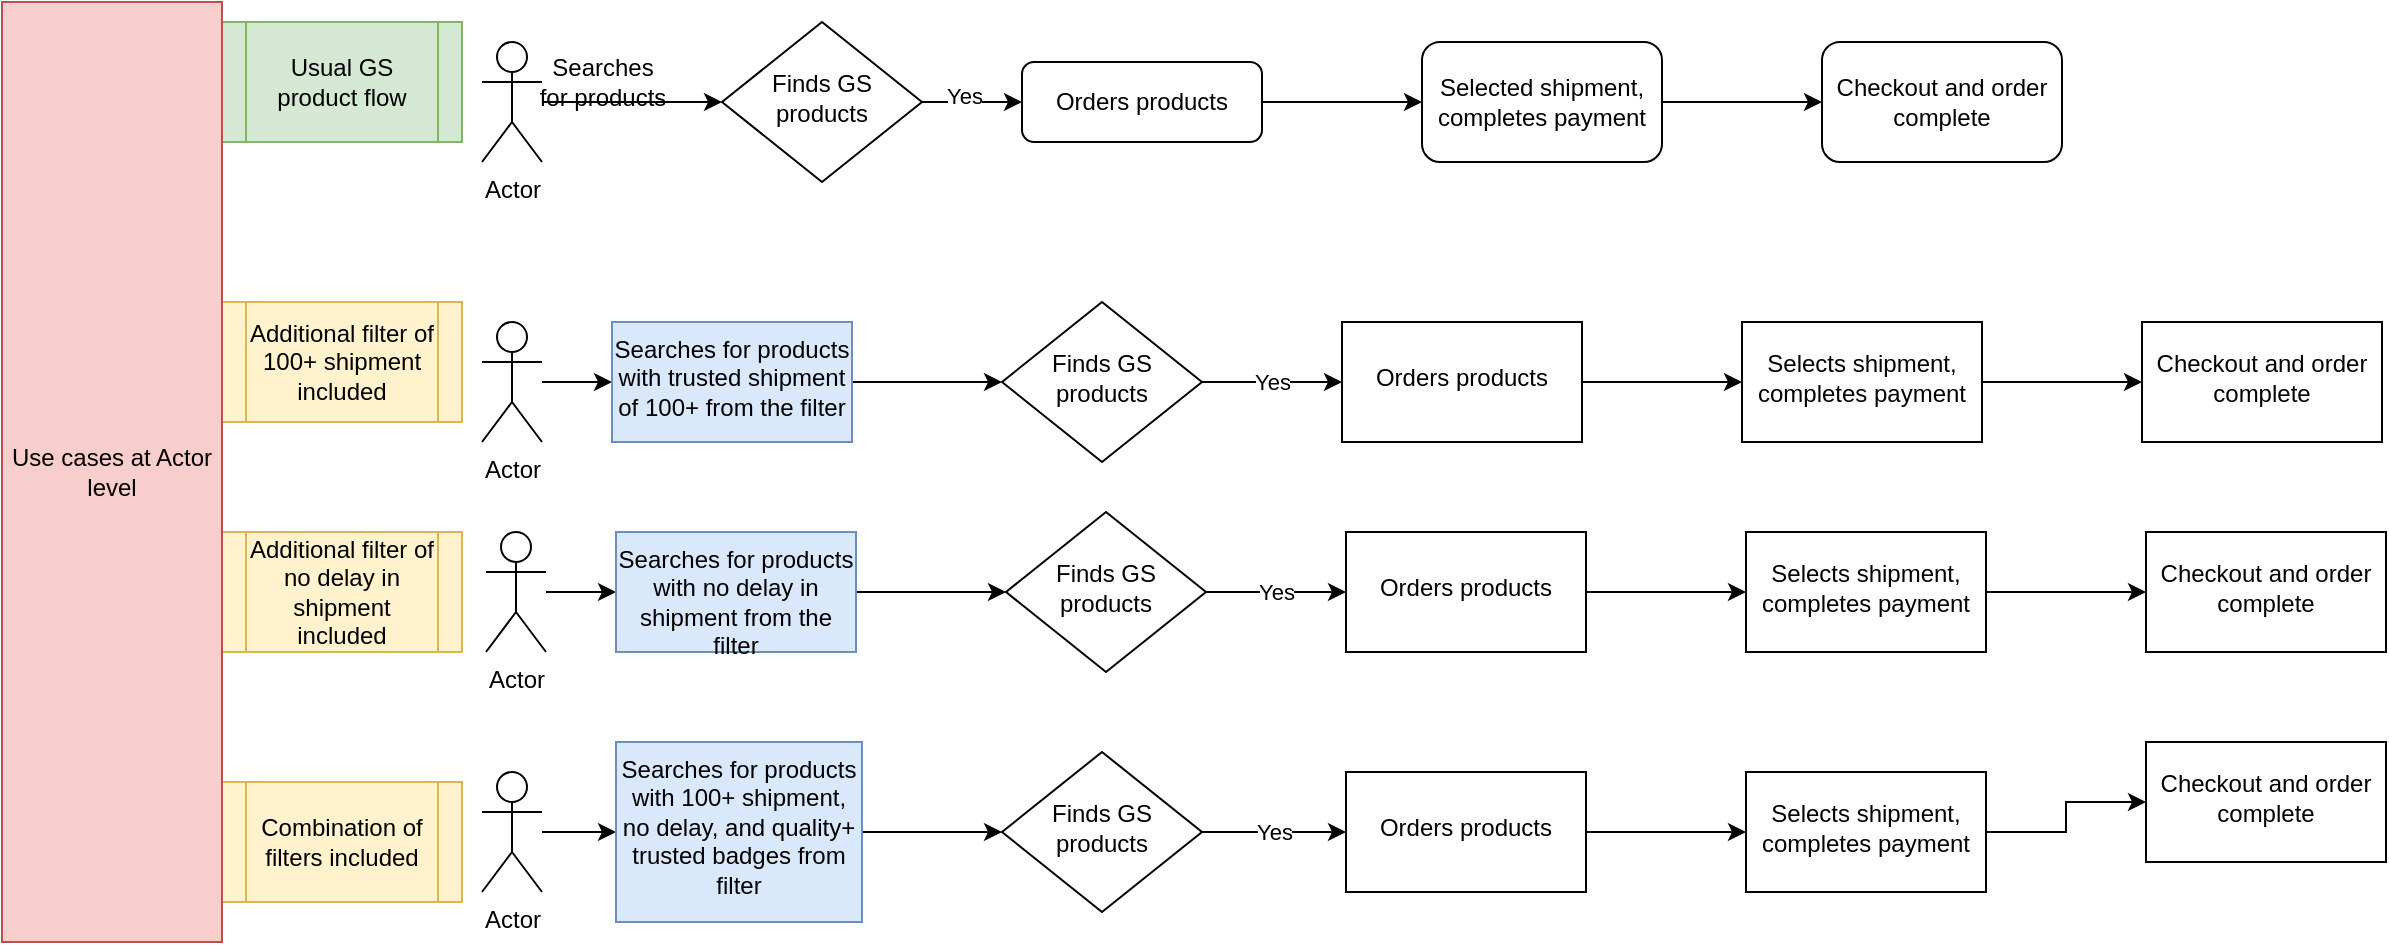 <mxfile version="20.5.3" type="github">
  <diagram id="C5RBs43oDa-KdzZeNtuy" name="Page-1">
    <mxGraphModel dx="946" dy="562" grid="1" gridSize="10" guides="1" tooltips="1" connect="1" arrows="1" fold="1" page="1" pageScale="1" pageWidth="827" pageHeight="1169" math="0" shadow="0">
      <root>
        <mxCell id="WIyWlLk6GJQsqaUBKTNV-0" />
        <mxCell id="WIyWlLk6GJQsqaUBKTNV-1" parent="WIyWlLk6GJQsqaUBKTNV-0" />
        <mxCell id="AuGHg46hdEF09C2vVA98-13" value="" style="edgeStyle=orthogonalEdgeStyle;rounded=0;orthogonalLoop=1;jettySize=auto;html=1;endArrow=classic;endFill=1;" edge="1" parent="WIyWlLk6GJQsqaUBKTNV-1" source="WIyWlLk6GJQsqaUBKTNV-6" target="WIyWlLk6GJQsqaUBKTNV-12">
          <mxGeometry relative="1" as="geometry" />
        </mxCell>
        <mxCell id="AuGHg46hdEF09C2vVA98-14" value="Yes" style="edgeLabel;html=1;align=center;verticalAlign=middle;resizable=0;points=[];" vertex="1" connectable="0" parent="AuGHg46hdEF09C2vVA98-13">
          <mxGeometry x="-0.16" y="4" relative="1" as="geometry">
            <mxPoint y="1" as="offset" />
          </mxGeometry>
        </mxCell>
        <mxCell id="WIyWlLk6GJQsqaUBKTNV-6" value="Finds GS products" style="rhombus;whiteSpace=wrap;html=1;shadow=0;fontFamily=Helvetica;fontSize=12;align=center;strokeWidth=1;spacing=6;spacingTop=-4;" parent="WIyWlLk6GJQsqaUBKTNV-1" vertex="1">
          <mxGeometry x="370" y="50" width="100" height="80" as="geometry" />
        </mxCell>
        <mxCell id="AuGHg46hdEF09C2vVA98-16" value="" style="edgeStyle=orthogonalEdgeStyle;rounded=0;orthogonalLoop=1;jettySize=auto;html=1;endArrow=classic;endFill=1;" edge="1" parent="WIyWlLk6GJQsqaUBKTNV-1" source="WIyWlLk6GJQsqaUBKTNV-12" target="AuGHg46hdEF09C2vVA98-15">
          <mxGeometry relative="1" as="geometry" />
        </mxCell>
        <mxCell id="WIyWlLk6GJQsqaUBKTNV-12" value="Orders products" style="rounded=1;whiteSpace=wrap;html=1;fontSize=12;glass=0;strokeWidth=1;shadow=0;" parent="WIyWlLk6GJQsqaUBKTNV-1" vertex="1">
          <mxGeometry x="520" y="70" width="120" height="40" as="geometry" />
        </mxCell>
        <mxCell id="AuGHg46hdEF09C2vVA98-11" value="" style="edgeStyle=orthogonalEdgeStyle;rounded=0;orthogonalLoop=1;jettySize=auto;html=1;endArrow=classic;endFill=1;" edge="1" parent="WIyWlLk6GJQsqaUBKTNV-1" source="AuGHg46hdEF09C2vVA98-7" target="WIyWlLk6GJQsqaUBKTNV-6">
          <mxGeometry relative="1" as="geometry" />
        </mxCell>
        <mxCell id="AuGHg46hdEF09C2vVA98-7" value="Actor" style="shape=umlActor;verticalLabelPosition=bottom;verticalAlign=top;html=1;outlineConnect=0;" vertex="1" parent="WIyWlLk6GJQsqaUBKTNV-1">
          <mxGeometry x="250" y="60" width="30" height="60" as="geometry" />
        </mxCell>
        <mxCell id="AuGHg46hdEF09C2vVA98-12" value="Searches &lt;br&gt;for products" style="text;html=1;align=center;verticalAlign=middle;resizable=0;points=[];autosize=1;strokeColor=none;fillColor=none;" vertex="1" parent="WIyWlLk6GJQsqaUBKTNV-1">
          <mxGeometry x="265" y="60" width="90" height="40" as="geometry" />
        </mxCell>
        <mxCell id="AuGHg46hdEF09C2vVA98-18" value="" style="edgeStyle=orthogonalEdgeStyle;rounded=0;orthogonalLoop=1;jettySize=auto;html=1;endArrow=classic;endFill=1;" edge="1" parent="WIyWlLk6GJQsqaUBKTNV-1" source="AuGHg46hdEF09C2vVA98-15" target="AuGHg46hdEF09C2vVA98-17">
          <mxGeometry relative="1" as="geometry" />
        </mxCell>
        <mxCell id="AuGHg46hdEF09C2vVA98-15" value="Selected shipment, completes payment" style="whiteSpace=wrap;html=1;rounded=1;glass=0;strokeWidth=1;shadow=0;" vertex="1" parent="WIyWlLk6GJQsqaUBKTNV-1">
          <mxGeometry x="720" y="60" width="120" height="60" as="geometry" />
        </mxCell>
        <mxCell id="AuGHg46hdEF09C2vVA98-17" value="Checkout and order complete" style="rounded=1;whiteSpace=wrap;html=1;glass=0;strokeWidth=1;shadow=0;" vertex="1" parent="WIyWlLk6GJQsqaUBKTNV-1">
          <mxGeometry x="920" y="60" width="120" height="60" as="geometry" />
        </mxCell>
        <mxCell id="AuGHg46hdEF09C2vVA98-21" value="" style="edgeStyle=orthogonalEdgeStyle;rounded=0;orthogonalLoop=1;jettySize=auto;html=1;endArrow=classic;endFill=1;" edge="1" parent="WIyWlLk6GJQsqaUBKTNV-1" source="AuGHg46hdEF09C2vVA98-19" target="AuGHg46hdEF09C2vVA98-20">
          <mxGeometry relative="1" as="geometry" />
        </mxCell>
        <mxCell id="AuGHg46hdEF09C2vVA98-19" value="Actor" style="shape=umlActor;verticalLabelPosition=bottom;verticalAlign=top;html=1;outlineConnect=0;" vertex="1" parent="WIyWlLk6GJQsqaUBKTNV-1">
          <mxGeometry x="250" y="200" width="30" height="60" as="geometry" />
        </mxCell>
        <mxCell id="AuGHg46hdEF09C2vVA98-23" value="" style="edgeStyle=orthogonalEdgeStyle;rounded=0;orthogonalLoop=1;jettySize=auto;html=1;endArrow=classic;endFill=1;" edge="1" parent="WIyWlLk6GJQsqaUBKTNV-1" source="AuGHg46hdEF09C2vVA98-20" target="AuGHg46hdEF09C2vVA98-22">
          <mxGeometry relative="1" as="geometry" />
        </mxCell>
        <mxCell id="AuGHg46hdEF09C2vVA98-20" value="Searches for products with trusted shipment of 100+ from the filter" style="whiteSpace=wrap;html=1;verticalAlign=top;fillColor=#dae8fc;strokeColor=#6c8ebf;" vertex="1" parent="WIyWlLk6GJQsqaUBKTNV-1">
          <mxGeometry x="315" y="200" width="120" height="60" as="geometry" />
        </mxCell>
        <mxCell id="AuGHg46hdEF09C2vVA98-25" value="Yes" style="edgeStyle=orthogonalEdgeStyle;rounded=0;orthogonalLoop=1;jettySize=auto;html=1;endArrow=classic;endFill=1;" edge="1" parent="WIyWlLk6GJQsqaUBKTNV-1" source="AuGHg46hdEF09C2vVA98-22" target="AuGHg46hdEF09C2vVA98-24">
          <mxGeometry relative="1" as="geometry" />
        </mxCell>
        <mxCell id="AuGHg46hdEF09C2vVA98-22" value="Finds GS products" style="rhombus;whiteSpace=wrap;html=1;shadow=0;fontFamily=Helvetica;fontSize=12;align=center;strokeWidth=1;spacing=6;spacingTop=-4;" vertex="1" parent="WIyWlLk6GJQsqaUBKTNV-1">
          <mxGeometry x="510" y="190" width="100" height="80" as="geometry" />
        </mxCell>
        <mxCell id="AuGHg46hdEF09C2vVA98-27" value="" style="edgeStyle=orthogonalEdgeStyle;rounded=0;orthogonalLoop=1;jettySize=auto;html=1;endArrow=classic;endFill=1;" edge="1" parent="WIyWlLk6GJQsqaUBKTNV-1" source="AuGHg46hdEF09C2vVA98-24" target="AuGHg46hdEF09C2vVA98-26">
          <mxGeometry relative="1" as="geometry" />
        </mxCell>
        <mxCell id="AuGHg46hdEF09C2vVA98-24" value="Orders products" style="whiteSpace=wrap;html=1;shadow=0;strokeWidth=1;spacing=6;spacingTop=-4;" vertex="1" parent="WIyWlLk6GJQsqaUBKTNV-1">
          <mxGeometry x="680" y="200" width="120" height="60" as="geometry" />
        </mxCell>
        <mxCell id="AuGHg46hdEF09C2vVA98-29" value="" style="edgeStyle=orthogonalEdgeStyle;rounded=0;orthogonalLoop=1;jettySize=auto;html=1;endArrow=classic;endFill=1;" edge="1" parent="WIyWlLk6GJQsqaUBKTNV-1" source="AuGHg46hdEF09C2vVA98-26" target="AuGHg46hdEF09C2vVA98-28">
          <mxGeometry relative="1" as="geometry" />
        </mxCell>
        <mxCell id="AuGHg46hdEF09C2vVA98-26" value="Selects shipment, completes payment" style="whiteSpace=wrap;html=1;shadow=0;strokeWidth=1;spacing=6;spacingTop=-4;" vertex="1" parent="WIyWlLk6GJQsqaUBKTNV-1">
          <mxGeometry x="880" y="200" width="120" height="60" as="geometry" />
        </mxCell>
        <mxCell id="AuGHg46hdEF09C2vVA98-28" value="Checkout and order complete" style="whiteSpace=wrap;html=1;shadow=0;strokeWidth=1;spacing=6;spacingTop=-4;" vertex="1" parent="WIyWlLk6GJQsqaUBKTNV-1">
          <mxGeometry x="1080" y="200" width="120" height="60" as="geometry" />
        </mxCell>
        <mxCell id="AuGHg46hdEF09C2vVA98-30" value="" style="edgeStyle=orthogonalEdgeStyle;rounded=0;orthogonalLoop=1;jettySize=auto;html=1;endArrow=classic;endFill=1;" edge="1" parent="WIyWlLk6GJQsqaUBKTNV-1" source="AuGHg46hdEF09C2vVA98-31" target="AuGHg46hdEF09C2vVA98-33">
          <mxGeometry relative="1" as="geometry" />
        </mxCell>
        <mxCell id="AuGHg46hdEF09C2vVA98-31" value="Actor" style="shape=umlActor;verticalLabelPosition=bottom;verticalAlign=top;html=1;outlineConnect=0;" vertex="1" parent="WIyWlLk6GJQsqaUBKTNV-1">
          <mxGeometry x="252" y="305" width="30" height="60" as="geometry" />
        </mxCell>
        <mxCell id="AuGHg46hdEF09C2vVA98-32" value="" style="edgeStyle=orthogonalEdgeStyle;rounded=0;orthogonalLoop=1;jettySize=auto;html=1;endArrow=classic;endFill=1;" edge="1" parent="WIyWlLk6GJQsqaUBKTNV-1" source="AuGHg46hdEF09C2vVA98-33" target="AuGHg46hdEF09C2vVA98-35">
          <mxGeometry relative="1" as="geometry" />
        </mxCell>
        <mxCell id="AuGHg46hdEF09C2vVA98-33" value="Searches for products with no delay in shipment from the filter" style="whiteSpace=wrap;html=1;verticalAlign=top;fillColor=#dae8fc;strokeColor=#6c8ebf;" vertex="1" parent="WIyWlLk6GJQsqaUBKTNV-1">
          <mxGeometry x="317" y="305" width="120" height="60" as="geometry" />
        </mxCell>
        <mxCell id="AuGHg46hdEF09C2vVA98-34" value="Yes" style="edgeStyle=orthogonalEdgeStyle;rounded=0;orthogonalLoop=1;jettySize=auto;html=1;endArrow=classic;endFill=1;" edge="1" parent="WIyWlLk6GJQsqaUBKTNV-1" source="AuGHg46hdEF09C2vVA98-35" target="AuGHg46hdEF09C2vVA98-37">
          <mxGeometry relative="1" as="geometry" />
        </mxCell>
        <mxCell id="AuGHg46hdEF09C2vVA98-35" value="Finds GS products" style="rhombus;whiteSpace=wrap;html=1;shadow=0;fontFamily=Helvetica;fontSize=12;align=center;strokeWidth=1;spacing=6;spacingTop=-4;" vertex="1" parent="WIyWlLk6GJQsqaUBKTNV-1">
          <mxGeometry x="512" y="295" width="100" height="80" as="geometry" />
        </mxCell>
        <mxCell id="AuGHg46hdEF09C2vVA98-36" value="" style="edgeStyle=orthogonalEdgeStyle;rounded=0;orthogonalLoop=1;jettySize=auto;html=1;endArrow=classic;endFill=1;" edge="1" parent="WIyWlLk6GJQsqaUBKTNV-1" source="AuGHg46hdEF09C2vVA98-37" target="AuGHg46hdEF09C2vVA98-39">
          <mxGeometry relative="1" as="geometry" />
        </mxCell>
        <mxCell id="AuGHg46hdEF09C2vVA98-37" value="Orders products" style="whiteSpace=wrap;html=1;shadow=0;strokeWidth=1;spacing=6;spacingTop=-4;" vertex="1" parent="WIyWlLk6GJQsqaUBKTNV-1">
          <mxGeometry x="682" y="305" width="120" height="60" as="geometry" />
        </mxCell>
        <mxCell id="AuGHg46hdEF09C2vVA98-38" value="" style="edgeStyle=orthogonalEdgeStyle;rounded=0;orthogonalLoop=1;jettySize=auto;html=1;endArrow=classic;endFill=1;" edge="1" parent="WIyWlLk6GJQsqaUBKTNV-1" source="AuGHg46hdEF09C2vVA98-39" target="AuGHg46hdEF09C2vVA98-40">
          <mxGeometry relative="1" as="geometry" />
        </mxCell>
        <mxCell id="AuGHg46hdEF09C2vVA98-39" value="Selects shipment, completes payment" style="whiteSpace=wrap;html=1;shadow=0;strokeWidth=1;spacing=6;spacingTop=-4;" vertex="1" parent="WIyWlLk6GJQsqaUBKTNV-1">
          <mxGeometry x="882" y="305" width="120" height="60" as="geometry" />
        </mxCell>
        <mxCell id="AuGHg46hdEF09C2vVA98-40" value="Checkout and order complete" style="whiteSpace=wrap;html=1;shadow=0;strokeWidth=1;spacing=6;spacingTop=-4;" vertex="1" parent="WIyWlLk6GJQsqaUBKTNV-1">
          <mxGeometry x="1082" y="305" width="120" height="60" as="geometry" />
        </mxCell>
        <mxCell id="AuGHg46hdEF09C2vVA98-41" value="" style="edgeStyle=orthogonalEdgeStyle;rounded=0;orthogonalLoop=1;jettySize=auto;html=1;endArrow=classic;endFill=1;" edge="1" parent="WIyWlLk6GJQsqaUBKTNV-1" source="AuGHg46hdEF09C2vVA98-42" target="AuGHg46hdEF09C2vVA98-44">
          <mxGeometry relative="1" as="geometry" />
        </mxCell>
        <mxCell id="AuGHg46hdEF09C2vVA98-42" value="Actor" style="shape=umlActor;verticalLabelPosition=bottom;verticalAlign=top;html=1;outlineConnect=0;" vertex="1" parent="WIyWlLk6GJQsqaUBKTNV-1">
          <mxGeometry x="250" y="425" width="30" height="60" as="geometry" />
        </mxCell>
        <mxCell id="AuGHg46hdEF09C2vVA98-43" value="" style="edgeStyle=orthogonalEdgeStyle;rounded=0;orthogonalLoop=1;jettySize=auto;html=1;endArrow=classic;endFill=1;" edge="1" parent="WIyWlLk6GJQsqaUBKTNV-1" source="AuGHg46hdEF09C2vVA98-44" target="AuGHg46hdEF09C2vVA98-46">
          <mxGeometry relative="1" as="geometry" />
        </mxCell>
        <mxCell id="AuGHg46hdEF09C2vVA98-44" value="Searches for products with 100+ shipment, no delay, and quality+ trusted badges from filter" style="whiteSpace=wrap;html=1;verticalAlign=top;fillColor=#dae8fc;strokeColor=#6c8ebf;" vertex="1" parent="WIyWlLk6GJQsqaUBKTNV-1">
          <mxGeometry x="317" y="410" width="123" height="90" as="geometry" />
        </mxCell>
        <mxCell id="AuGHg46hdEF09C2vVA98-45" value="Yes" style="edgeStyle=orthogonalEdgeStyle;rounded=0;orthogonalLoop=1;jettySize=auto;html=1;endArrow=classic;endFill=1;" edge="1" parent="WIyWlLk6GJQsqaUBKTNV-1" source="AuGHg46hdEF09C2vVA98-46" target="AuGHg46hdEF09C2vVA98-48">
          <mxGeometry relative="1" as="geometry" />
        </mxCell>
        <mxCell id="AuGHg46hdEF09C2vVA98-46" value="Finds GS products" style="rhombus;whiteSpace=wrap;html=1;shadow=0;fontFamily=Helvetica;fontSize=12;align=center;strokeWidth=1;spacing=6;spacingTop=-4;" vertex="1" parent="WIyWlLk6GJQsqaUBKTNV-1">
          <mxGeometry x="510" y="415" width="100" height="80" as="geometry" />
        </mxCell>
        <mxCell id="AuGHg46hdEF09C2vVA98-47" value="" style="edgeStyle=orthogonalEdgeStyle;rounded=0;orthogonalLoop=1;jettySize=auto;html=1;endArrow=classic;endFill=1;" edge="1" parent="WIyWlLk6GJQsqaUBKTNV-1" source="AuGHg46hdEF09C2vVA98-48" target="AuGHg46hdEF09C2vVA98-50">
          <mxGeometry relative="1" as="geometry" />
        </mxCell>
        <mxCell id="AuGHg46hdEF09C2vVA98-48" value="Orders products" style="whiteSpace=wrap;html=1;shadow=0;strokeWidth=1;spacing=6;spacingTop=-4;" vertex="1" parent="WIyWlLk6GJQsqaUBKTNV-1">
          <mxGeometry x="682" y="425" width="120" height="60" as="geometry" />
        </mxCell>
        <mxCell id="AuGHg46hdEF09C2vVA98-49" value="" style="edgeStyle=orthogonalEdgeStyle;rounded=0;orthogonalLoop=1;jettySize=auto;html=1;endArrow=classic;endFill=1;" edge="1" parent="WIyWlLk6GJQsqaUBKTNV-1" source="AuGHg46hdEF09C2vVA98-50" target="AuGHg46hdEF09C2vVA98-51">
          <mxGeometry relative="1" as="geometry" />
        </mxCell>
        <mxCell id="AuGHg46hdEF09C2vVA98-50" value="Selects shipment, completes payment" style="whiteSpace=wrap;html=1;shadow=0;strokeWidth=1;spacing=6;spacingTop=-4;" vertex="1" parent="WIyWlLk6GJQsqaUBKTNV-1">
          <mxGeometry x="882" y="425" width="120" height="60" as="geometry" />
        </mxCell>
        <mxCell id="AuGHg46hdEF09C2vVA98-51" value="Checkout and order complete" style="whiteSpace=wrap;html=1;shadow=0;strokeWidth=1;spacing=6;spacingTop=-4;" vertex="1" parent="WIyWlLk6GJQsqaUBKTNV-1">
          <mxGeometry x="1082" y="410" width="120" height="60" as="geometry" />
        </mxCell>
        <mxCell id="AuGHg46hdEF09C2vVA98-58" value="Usual GS product flow" style="shape=process;whiteSpace=wrap;html=1;backgroundOutline=1;fillColor=#d5e8d4;strokeColor=#82b366;" vertex="1" parent="WIyWlLk6GJQsqaUBKTNV-1">
          <mxGeometry x="120" y="50" width="120" height="60" as="geometry" />
        </mxCell>
        <mxCell id="AuGHg46hdEF09C2vVA98-59" value="Additional filter of 100+ shipment included" style="shape=process;whiteSpace=wrap;html=1;backgroundOutline=1;fillColor=#fff2cc;strokeColor=#d6b656;" vertex="1" parent="WIyWlLk6GJQsqaUBKTNV-1">
          <mxGeometry x="120" y="190" width="120" height="60" as="geometry" />
        </mxCell>
        <mxCell id="AuGHg46hdEF09C2vVA98-60" value="Additional filter of no delay in shipment included" style="shape=process;whiteSpace=wrap;html=1;backgroundOutline=1;fillColor=#fff2cc;strokeColor=#d6b656;" vertex="1" parent="WIyWlLk6GJQsqaUBKTNV-1">
          <mxGeometry x="120" y="305" width="120" height="60" as="geometry" />
        </mxCell>
        <mxCell id="AuGHg46hdEF09C2vVA98-61" value="Combination of filters included" style="shape=process;whiteSpace=wrap;html=1;backgroundOutline=1;fillColor=#fff2cc;strokeColor=#d6b656;" vertex="1" parent="WIyWlLk6GJQsqaUBKTNV-1">
          <mxGeometry x="120" y="430" width="120" height="60" as="geometry" />
        </mxCell>
        <mxCell id="AuGHg46hdEF09C2vVA98-62" value="Use cases at Actor level" style="whiteSpace=wrap;html=1;fillColor=#f8cecc;strokeColor=#b85450;" vertex="1" parent="WIyWlLk6GJQsqaUBKTNV-1">
          <mxGeometry x="10" y="40" width="110" height="470" as="geometry" />
        </mxCell>
      </root>
    </mxGraphModel>
  </diagram>
</mxfile>
